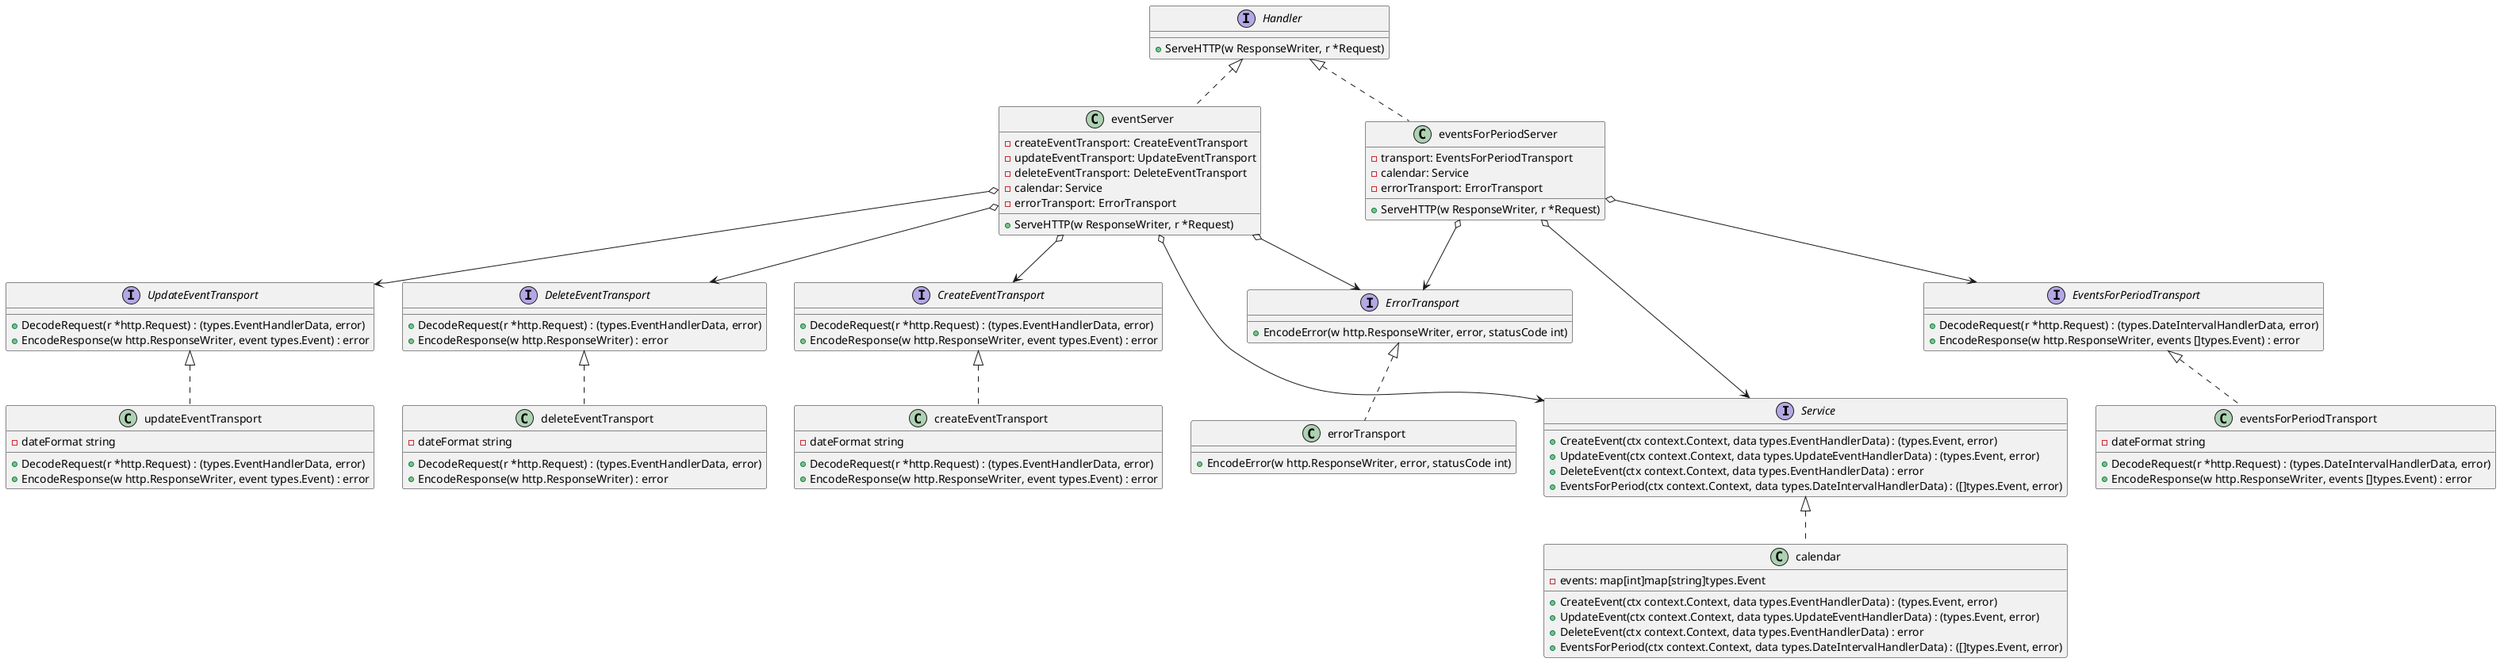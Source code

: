 @startuml
'https://plantuml.com/class-diagram

' Interfaces
interface Service {
	+CreateEvent(ctx context.Context, data types.EventHandlerData) : (types.Event, error)
	+UpdateEvent(ctx context.Context, data types.UpdateEventHandlerData) : (types.Event, error)
	+DeleteEvent(ctx context.Context, data types.EventHandlerData) : error
	+EventsForPeriod(ctx context.Context, data types.DateIntervalHandlerData) : ([]types.Event, error)
}

interface Handler {
	+ServeHTTP(w ResponseWriter, r *Request)
}

interface CreateEventTransport  {
	+DecodeRequest(r *http.Request) : (types.EventHandlerData, error)
	+EncodeResponse(w http.ResponseWriter, event types.Event) : error
}

interface UpdateEventTransport  {
	+DecodeRequest(r *http.Request) : (types.EventHandlerData, error)
	+EncodeResponse(w http.ResponseWriter, event types.Event) : error
}

interface DeleteEventTransport  {
	+DecodeRequest(r *http.Request) : (types.EventHandlerData, error)
	+EncodeResponse(w http.ResponseWriter) : error
}

interface EventsForPeriodTransport  {
	+DecodeRequest(r *http.Request) : (types.DateIntervalHandlerData, error)
	+EncodeResponse(w http.ResponseWriter, events []types.Event) : error
}

interface ErrorTransport {
    +EncodeError(w http.ResponseWriter, error, statusCode int)
}


' Classes

class calendar {
    -events: map[int]map[string]types.Event
    +CreateEvent(ctx context.Context, data types.EventHandlerData) : (types.Event, error)
    +UpdateEvent(ctx context.Context, data types.UpdateEventHandlerData) : (types.Event, error)
    +DeleteEvent(ctx context.Context, data types.EventHandlerData) : error
    +EventsForPeriod(ctx context.Context, data types.DateIntervalHandlerData) : ([]types.Event, error)
}


class eventServer {
	-createEventTransport: CreateEventTransport
	-updateEventTransport: UpdateEventTransport
    -deleteEventTransport: DeleteEventTransport
	-calendar: Service
	-errorTransport: ErrorTransport
    +ServeHTTP(w ResponseWriter, r *Request)
}

class eventsForPeriodServer {
    -transport: EventsForPeriodTransport
    -calendar: Service
    -errorTransport: ErrorTransport
    +ServeHTTP(w ResponseWriter, r *Request)
}

class createEventTransport  {
    -dateFormat string
	+DecodeRequest(r *http.Request) : (types.EventHandlerData, error)
	+EncodeResponse(w http.ResponseWriter, event types.Event) : error
}

class updateEventTransport  {
    -dateFormat string
	+DecodeRequest(r *http.Request) : (types.EventHandlerData, error)
	+EncodeResponse(w http.ResponseWriter, event types.Event) : error
}

class deleteEventTransport  {
    -dateFormat string
	+DecodeRequest(r *http.Request) : (types.EventHandlerData, error)
	+EncodeResponse(w http.ResponseWriter) : error
}

class eventsForPeriodTransport  {
    -dateFormat string
	+DecodeRequest(r *http.Request) : (types.DateIntervalHandlerData, error)
	+EncodeResponse(w http.ResponseWriter, events []types.Event) : error
}

class errorTransport {
    +EncodeError(w http.ResponseWriter, error, statusCode int)
}


' Connections
class calendar implements Service

class eventServer implements Handler
class eventsForPeriodServer implements Handler

class createEventTransport implements CreateEventTransport
class updateEventTransport implements UpdateEventTransport
class deleteEventTransport implements DeleteEventTransport
class eventsForPeriodTransport implements EventsForPeriodTransport
class errorTransport implements ErrorTransport


eventServer o---> Service
eventsForPeriodServer o---> Service


eventServer o--> CreateEventTransport
eventServer o--> UpdateEventTransport
eventServer o--> DeleteEventTransport
eventsForPeriodServer o--> EventsForPeriodTransport

eventServer o--> ErrorTransport
eventsForPeriodServer o--> ErrorTransport

@enduml

